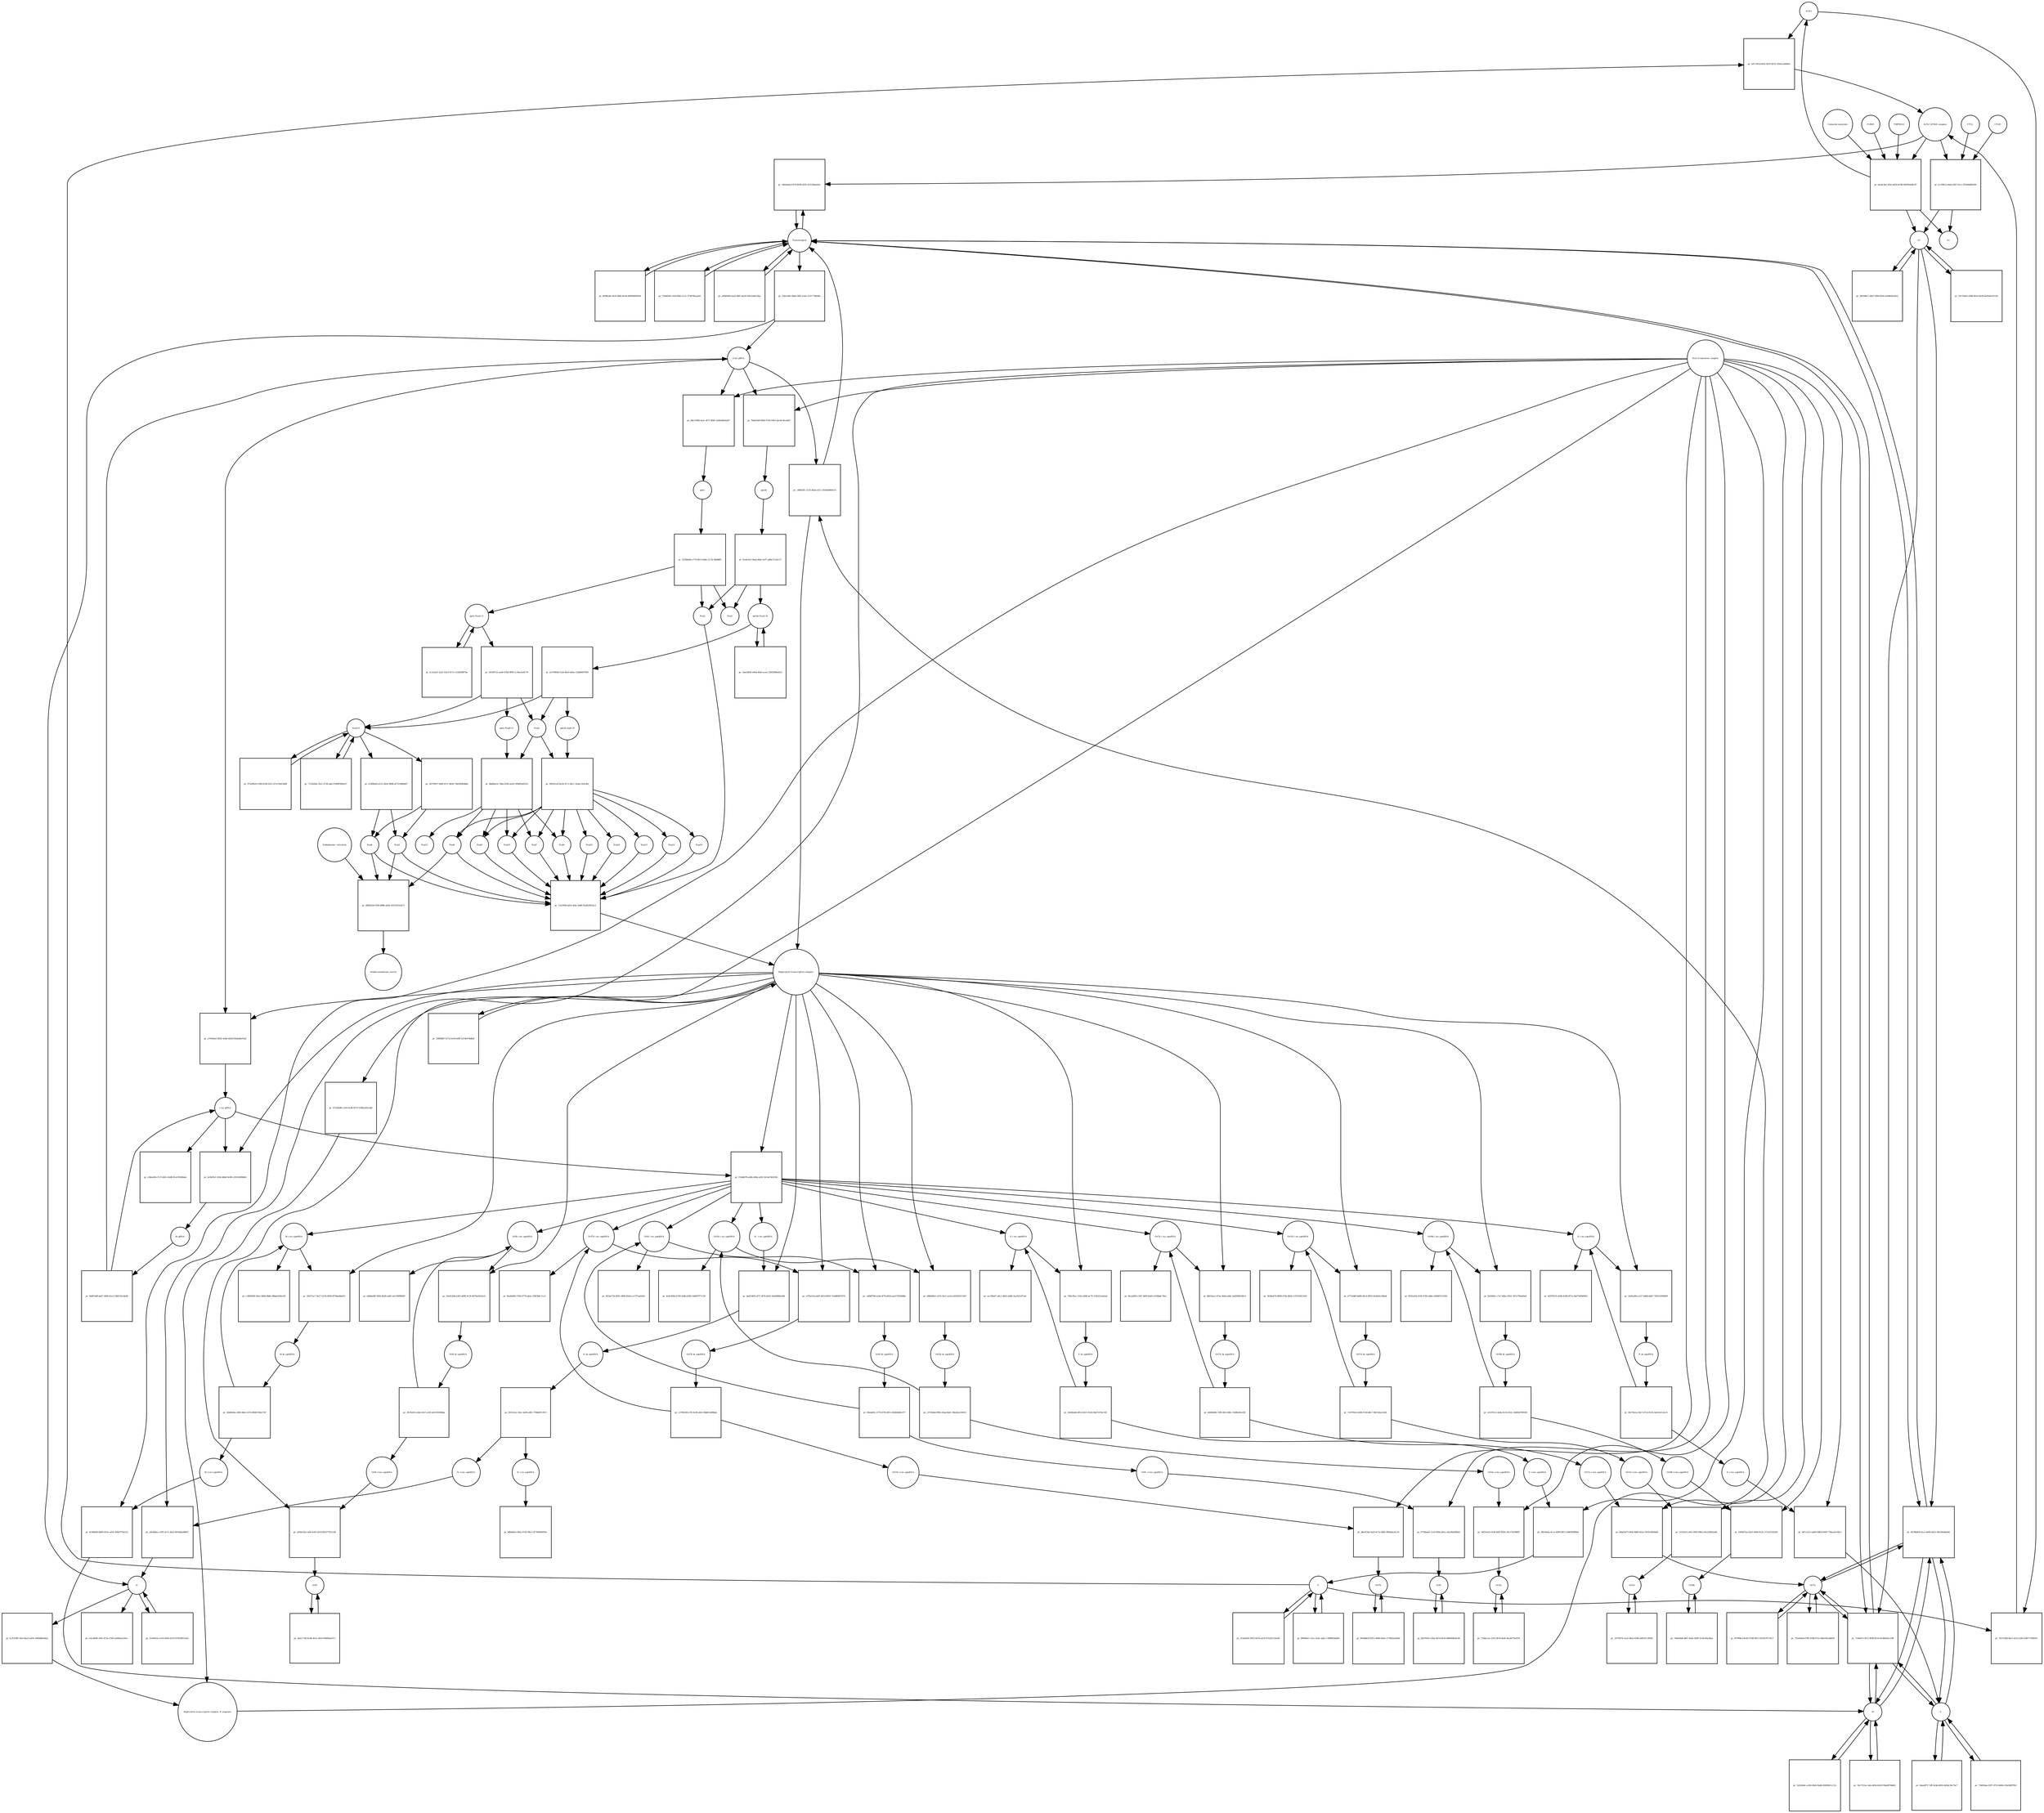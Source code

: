 strict digraph  {
ACE2 [annotation="", bipartite=0, cls=macromolecule, fontsize=4, label=ACE2, shape=circle];
"pr_3d7139cb-6d1f-4297-8253-35e6ccbfdb41" [annotation="", bipartite=1, cls=process, fontsize=4, label="pr_3d7139cb-6d1f-4297-8253-35e6ccbfdb41", shape=square];
"ACE2_SPIKE complex" [annotation="", bipartite=0, cls=complex, fontsize=4, label="ACE2_SPIKE complex", shape=circle];
S [annotation=urn_miriam_uniprot_P0DTC2, bipartite=0, cls=macromolecule, fontsize=4, label=S, shape=circle];
Nucleocapsid [annotation="urn_miriam_obo.go_GO%3A0019013", bipartite=0, cls=complex, fontsize=4, label=Nucleocapsid, shape=circle];
"pr_18e6a6ab-0374-4936-af59-1f21394aeb5c" [annotation="", bipartite=1, cls=process, fontsize=4, label="pr_18e6a6ab-0374-4936-af59-1f21394aeb5c", shape=square];
"pr_ec33ffe2-ebad-4367-9ccc-852b8d6fb580" [annotation="", bipartite=1, cls=process, fontsize=4, label="pr_ec33ffe2-ebad-4367-9ccc-852b8d6fb580", shape=square];
S2 [annotation=urn_miriam_interpro_IPR002552, bipartite=0, cls=macromolecule, fontsize=4, label=S2, shape=circle];
CTSB [annotation="", bipartite=0, cls=macromolecule, fontsize=4, label=CTSB, shape=circle];
CTSL [annotation="", bipartite=0, cls=macromolecule, fontsize=4, label=CTSL, shape=circle];
S1 [annotation=urn_miriam_interpro_IPR002551, bipartite=0, cls=macromolecule, fontsize=4, label=S1, shape=circle];
"pr_7d7cf3dd-9ae1-4212-a2b1-0d9771f9635c" [annotation="", bipartite=1, cls=process, fontsize=4, label="pr_7d7cf3dd-9ae1-4212-a2b1-0d9771f9635c", shape=square];
"pr_7c94ef11-ffc2-4938-8c54-9cd40e81ce99" [annotation="", bipartite=1, cls=process, fontsize=4, label="pr_7c94ef11-ffc2-4938-8c54-9cd40e81ce99", shape=square];
E [annotation=urn_miriam_uniprot_P0DTC4, bipartite=0, cls=macromolecule, fontsize=4, label=E, shape=circle];
M [annotation=urn_miriam_uniprot_P0DTC5, bipartite=0, cls=macromolecule, fontsize=4, label=M, shape=circle];
Orf7a [annotation=urn_miriam_uniprot_P0DTC7, bipartite=0, cls=macromolecule, fontsize=4, label=Orf7a, shape=circle];
"pr_25bca941-84be-49f1-a3ee-215c77bffd6e" [annotation="", bipartite=1, cls=process, fontsize=4, label="pr_25bca941-84be-49f1-a3ee-215c77bffd6e", shape=square];
"(+)ss gRNA" [annotation=urn_miriam_refseq_NC_045512, bipartite=0, cls="nucleic acid feature", fontsize=4, label="(+)ss gRNA", shape=circle];
N [annotation=urn_miriam_uniprot_P0DTC9, bipartite=0, cls="macromolecule multimer", fontsize=4, label=N, shape=circle];
"pr_8f586a9e-651f-4042-8c04-600f9d00059e" [annotation="", bipartite=1, cls=process, fontsize=4, label="pr_8f586a9e-651f-4042-8c04-600f9d00059e", shape=square];
"pr_743b824f-c95d-4fbe-a12c-373876faaa0d" [annotation="", bipartite=1, cls=process, fontsize=4, label="pr_743b824f-c95d-4fbe-a12c-373876faaa0d", shape=square];
"pr_c6cedfd9-10d1-472e-a7b9-2a064aa526cc" [annotation="", bipartite=1, cls=process, fontsize=4, label="pr_c6cedfd9-10d1-472e-a7b9-2a064aa526cc", shape=square];
"pr_3c44952a-e31b-4545-b219-476250f51e62" [annotation="", bipartite=1, cls=process, fontsize=4, label="pr_3c44952a-e31b-4545-b219-476250f51e62", shape=square];
"N (+)ss sgmRNA" [annotation=urn_miriam_ncbigene_43740575, bipartite=0, cls="nucleic acid feature", fontsize=4, label="N (+)ss sgmRNA", shape=circle];
"pr_a6e4dbac-e295-4c7c-8eaf-8014dda98b47" [annotation="", bipartite=1, cls=process, fontsize=4, label="pr_a6e4dbac-e295-4c7c-8eaf-8014dda98b47", shape=square];
"Host translation complex" [annotation="urn_miriam_obo.go_GO%3A0070992", bipartite=0, cls=complex, fontsize=4, label="Host translation complex", shape=circle];
"pr_af9d5490-eae0-4bf1-ba28-50622dd523ba" [annotation="", bipartite=1, cls=process, fontsize=4, label="pr_af9d5490-eae0-4bf1-ba28-50622dd523ba", shape=square];
"pr_4ea8c4ee-4f2e-4d2b-b198-94f95eb48cd7" [annotation="", bipartite=1, cls=process, fontsize=4, label="pr_4ea8c4ee-4f2e-4d2b-b198-94f95eb48cd7", shape=square];
FURIN [annotation="", bipartite=0, cls=macromolecule, fontsize=4, label=FURIN, shape=circle];
TMPRSS2 [annotation="", bipartite=0, cls=macromolecule, fontsize=4, label=TMPRSS2, shape=circle];
"Camostat mesylate" [annotation="urn_miriam_pubchem.compound_2536", bipartite=0, cls="simple chemical", fontsize=4, label="Camostat mesylate", shape=circle];
"pr_53175d42-e098-4b14-bb39-de95a8c81142" [annotation="", bipartite=1, cls=process, fontsize=4, label="pr_53175d42-e098-4b14-bb39-de95a8c81142", shape=square];
"Replication transcription complex_N oligomer" [annotation="", bipartite=0, cls=complex, fontsize=4, label="Replication transcription complex_N oligomer", shape=circle];
"pr_c46852fc-2125-4b3a-a511-501beb865e33" [annotation="", bipartite=1, cls=process, fontsize=4, label="pr_c46852fc-2125-4b3a-a511-501beb865e33", shape=square];
"Replication transcription complex" [annotation="", bipartite=0, cls=complex, fontsize=4, label="Replication transcription complex", shape=circle];
"pr_0678bb94-b1ce-4a89-ab53-56b10e4da96c" [annotation="", bipartite=1, cls=process, fontsize=4, label="pr_0678bb94-b1ce-4a89-ab53-56b10e4da96c", shape=square];
"pr_69339bc1-48a7-4f90-bf26-ae0dfd3a28c2" [annotation="", bipartite=1, cls=process, fontsize=4, label="pr_69339bc1-48a7-4f90-bf26-ae0dfd3a28c2", shape=square];
"pp1a Nsp3-11" [annotation=urn_miriam_uniprot_P0DTC1, bipartite=0, cls=macromolecule, fontsize=4, label="pp1a Nsp3-11", shape=circle];
"pr_30108722-ea49-47bd-9f09-1c39ea3e4179" [annotation="", bipartite=1, cls=process, fontsize=4, label="pr_30108722-ea49-47bd-9f09-1c39ea3e4179", shape=square];
"pp1a Nsp6-11" [annotation=urn_miriam_uniprot_P0DTC1, bipartite=0, cls=macromolecule, fontsize=4, label="pp1a Nsp6-11", shape=circle];
"Nsp3-4" [annotation="urn_miriam_ncbiprotein_YP_009725299|urn_miriam_ncbiprotein_YP_009725300", bipartite=0, cls=macromolecule, fontsize=4, label="Nsp3-4", shape=circle];
Nsp5 [annotation=urn_miriam_ncbiprotein_YP_009725301, bipartite=0, cls="macromolecule multimer", fontsize=4, label=Nsp5, shape=circle];
"Endoplasmic reticulum" [annotation="urn_miriam_obo.go_GO%3A0005783", bipartite=0, cls=complex, fontsize=4, label="Endoplasmic reticulum", shape=circle];
"pr_46fb5026-f299-488b-ab36-16512031eb73" [annotation="", bipartite=1, cls=process, fontsize=4, label="pr_46fb5026-f299-488b-ab36-16512031eb73", shape=square];
"Double-membrane vesicle" [annotation="urn_miriam_obo.go_GO%3A0039718", bipartite=0, cls=complex, fontsize=4, label="Double-membrane vesicle", shape=circle];
Nsp4 [annotation=urn_miriam_ncbiprotein_YP_009725300, bipartite=0, cls=macromolecule, fontsize=4, label=Nsp4, shape=circle];
Nsp3 [annotation=urn_miriam_ncbiprotein_YP_009725299, bipartite=0, cls=macromolecule, fontsize=4, label=Nsp3, shape=circle];
Nsp6 [annotation=urn_miriam_ncbiprotein_YP_009725302, bipartite=0, cls=macromolecule, fontsize=4, label=Nsp6, shape=circle];
"pr_fc3ceaf3-22a1-42e3-917e-c218204ff7be" [annotation="", bipartite=1, cls=process, fontsize=4, label="pr_fc3ceaf3-22a1-42e3-917e-c218204ff7be", shape=square];
"pr_975a9b20-c93b-4358-9221-47e159453d0b" [annotation="", bipartite=1, cls=process, fontsize=4, label="pr_975a9b20-c93b-4358-9221-47e159453d0b", shape=square];
"pp1ab Nsp3-16" [annotation=urn_miriam_uniprot_P0DTD1, bipartite=0, cls=macromolecule, fontsize=4, label="pp1ab Nsp3-16", shape=circle];
"pr_16ee9d58-e96d-4942-acee-25692966eb12" [annotation="", bipartite=1, cls=process, fontsize=4, label="pr_16ee9d58-e96d-4942-acee-25692966eb12", shape=square];
"pr_ec07684d-51a6-46e5-bb5a-11bb8487f9f4" [annotation="", bipartite=1, cls=process, fontsize=4, label="pr_ec07684d-51a6-46e5-bb5a-11bb8487f9f4", shape=square];
"pp1ab nsp6-16" [annotation=urn_miriam_uniprot_P0DTD1, bipartite=0, cls=macromolecule, fontsize=4, label="pp1ab nsp6-16", shape=circle];
"pr_5cb29e8c-e349-49a0-9adb-82609811c13c" [annotation="", bipartite=1, cls=process, fontsize=4, label="pr_5cb29e8c-e349-49a0-9adb-82609811c13c", shape=square];
"pr_64aa8f7f-72ff-4cbb-9d59-4d5dc28c7bc7" [annotation="", bipartite=1, cls=process, fontsize=4, label="pr_64aa8f7f-72ff-4cbb-9d59-4d5dc28c7bc7", shape=square];
"pr_6f9660c1-141c-4cbc-a8a1-13089f2debfb" [annotation="", bipartite=1, cls=process, fontsize=4, label="pr_6f9660c1-141c-4cbc-a8a1-13089f2debfb", shape=square];
"pr_50c7155a-1afe-4456-b020-f3be807bbfb1" [annotation="", bipartite=1, cls=process, fontsize=4, label="pr_50c7155a-1afe-4456-b020-f3be807bbfb1", shape=square];
"pr_734093ae-03f7-4753-8000-c5fe56f87fb5" [annotation="", bipartite=1, cls=process, fontsize=4, label="pr_734093ae-03f7-4753-8000-c5fe56f87fb5", shape=square];
"pr_f15ad326-39c9-4474-a2c8-07a201152ed6" [annotation="", bipartite=1, cls=process, fontsize=4, label="pr_f15ad326-39c9-4474-a2c8-07a201152ed6", shape=square];
"pr_2f7904e3-8c82-47d8-9b11-8216276714c7" [annotation="", bipartite=1, cls=process, fontsize=4, label="pr_2f7904e3-8c82-47d8-9b11-8216276714c7", shape=square];
Orf6 [annotation=urn_miriam_uniprot_P0DTC6, bipartite=0, cls=macromolecule, fontsize=4, label=Orf6, shape=circle];
"pr_b837f65e-226a-4b7d-8e1b-880849befa36" [annotation="", bipartite=1, cls=process, fontsize=4, label="pr_b837f65e-226a-4b7d-8e1b-880849befa36", shape=square];
Orf3a [annotation=urn_miriam_uniprot_P0DTC3, bipartite=0, cls=macromolecule, fontsize=4, label=Orf3a, shape=circle];
"pr_17bbccee-2255-4674-8a4f-4acb473e5f34" [annotation="", bipartite=1, cls=process, fontsize=4, label="pr_17bbccee-2255-4674-8a4f-4acb473e5f34", shape=square];
Orf8 [annotation=urn_miriam_uniprot_P0DTC8, bipartite=0, cls=macromolecule, fontsize=4, label=Orf8, shape=circle];
"pr_4eec174d-9cdb-451e-a81d-f94fbfa6cf11" [annotation="", bipartite=1, cls=process, fontsize=4, label="pr_4eec174d-9cdb-451e-a81d-f94fbfa6cf11", shape=square];
Orf9b [annotation=urn_miriam_uniprot_P0DTD2, bipartite=0, cls=macromolecule, fontsize=4, label=Orf9b, shape=circle];
"pr_76da58d4-ddf7-4e4e-9a9f-2134c40a2dea" [annotation="", bipartite=1, cls=process, fontsize=4, label="pr_76da58d4-ddf7-4e4e-9a9f-2134c40a2dea", shape=square];
Orf14 [annotation=urn_miriam_uniprot_P0DTD3, bipartite=0, cls=macromolecule, fontsize=4, label=Orf14, shape=circle];
"pr_1d73f07d-1a22-482a-830f-a89cd112fb92" [annotation="", bipartite=1, cls=process, fontsize=4, label="pr_1d73f07d-1a22-482a-830f-a89cd112fb92", shape=square];
Orf7b [annotation=urn_miriam_uniprot_P0DTD8, bipartite=0, cls=macromolecule, fontsize=4, label=Orf7b, shape=circle];
"pr_965bd6c8-0472-4680-b43e-277802aa5b44" [annotation="", bipartite=1, cls=process, fontsize=4, label="pr_965bd6c8-0472-4680-b43e-277802aa5b44", shape=square];
"pr_725e84ed-6790-418b-97ac-6b6195a3bb28" [annotation="", bipartite=1, cls=process, fontsize=4, label="pr_725e84ed-6790-418b-97ac-6b6195a3bb28", shape=square];
"M (+)ss sgmRNA" [annotation="", bipartite=0, cls="nucleic acid feature", fontsize=4, label="M (+)ss sgmRNA", shape=circle];
"pr_9c968a8f-bb40-455e-ad34-39467f70a122" [annotation="", bipartite=1, cls=process, fontsize=4, label="pr_9c968a8f-bb40-455e-ad34-39467f70a122", shape=square];
"E (+)ss sgmRNA" [annotation="", bipartite=0, cls="nucleic acid feature", fontsize=4, label="E (+)ss sgmRNA", shape=circle];
"pr_9d7ca513-ad04-446b-8300-778eaa5c68c3" [annotation="", bipartite=1, cls=process, fontsize=4, label="pr_9d7ca513-ad04-446b-8300-778eaa5c68c3", shape=square];
"S (+)ss sgmRNA" [annotation="", bipartite=0, cls="nucleic acid feature", fontsize=4, label="S (+)ss sgmRNA", shape=circle];
"pr_0fb54a8a-4cce-4989-bff3-c49d3f0f894d" [annotation="", bipartite=1, cls=process, fontsize=4, label="pr_0fb54a8a-4cce-4989-bff3-c49d3f0f894d", shape=square];
"Orf7a (+)ss sgmRNA" [annotation="", bipartite=0, cls="nucleic acid feature", fontsize=4, label="Orf7a (+)ss sgmRNA", shape=circle];
"pr_60ad3473-f60d-4bd0-b55a-50181df404d6" [annotation="", bipartite=1, cls=process, fontsize=4, label="pr_60ad3473-f60d-4bd0-b55a-50181df404d6", shape=square];
"Orf6  (+)ss sgmRNA" [annotation="", bipartite=0, cls="nucleic acid feature", fontsize=4, label="Orf6  (+)ss sgmRNA", shape=circle];
"pr_0734baa6-151d-409a-b0ce-a0e28af489e0" [annotation="", bipartite=1, cls=process, fontsize=4, label="pr_0734baa6-151d-409a-b0ce-a0e28af489e0", shape=square];
"Orf3a (+)ss sgmRNA" [annotation="", bipartite=0, cls="nucleic acid feature", fontsize=4, label="Orf3a (+)ss sgmRNA", shape=circle];
"pr_5625ee43-01df-4d5f-8950-39c170c9bf65" [annotation="", bipartite=1, cls=process, fontsize=4, label="pr_5625ee43-01df-4d5f-8950-39c170c9bf65", shape=square];
"Orf8 (+)ss sgmRNA" [annotation="", bipartite=0, cls="nucleic acid feature", fontsize=4, label="Orf8 (+)ss sgmRNA", shape=circle];
"pr_a5f6e52b-ca0b-4c85-af1d-092377915c0d" [annotation="", bipartite=1, cls=process, fontsize=4, label="pr_a5f6e52b-ca0b-4c85-af1d-092377915c0d", shape=square];
"Orf9b (+)ss sgmRNA" [annotation="", bipartite=0, cls="nucleic acid feature", fontsize=4, label="Orf9b (+)ss sgmRNA", shape=circle];
"pr_030847aa-43e5-444d-9c5e-371a3331b201" [annotation="", bipartite=1, cls=process, fontsize=4, label="pr_030847aa-43e5-444d-9c5e-371a3331b201", shape=square];
"Orf14 (+)ss sgmRNA" [annotation="", bipartite=0, cls="nucleic acid feature", fontsize=4, label="Orf14 (+)ss sgmRNA", shape=circle];
"pr_1f1f2fe3-e441-495f-99b5-e0e25481ba6b" [annotation="", bipartite=1, cls=process, fontsize=4, label="pr_1f1f2fe3-e441-495f-99b5-e0e25481ba6b", shape=square];
"Orf7b (+)ss sgmRNA" [annotation="", bipartite=0, cls="nucleic acid feature", fontsize=4, label="Orf7b (+)ss sgmRNA", shape=circle];
"pr_dbe5f3da-9a2f-4c7a-b9b5-9fbeb6cefc18" [annotation="", bipartite=1, cls=process, fontsize=4, label="pr_dbe5f3da-9a2f-4c7a-b9b5-9fbeb6cefc18", shape=square];
"(-)ss gRNA" [annotation=urn_miriam_refseq_NC_045512, bipartite=0, cls="nucleic acid feature", fontsize=4, label="(-)ss gRNA", shape=circle];
"pr_c46ea00e-f113-4d5c-b2d8-61ecf9306bab" [annotation="", bipartite=1, cls=process, fontsize=4, label="pr_c46ea00e-f113-4d5c-b2d8-61ecf9306bab", shape=square];
"pr_fc35339f-c4e5-4ae2-a454-1000dbfed42a" [annotation="", bipartite=1, cls=process, fontsize=4, label="pr_fc35339f-c4e5-4ae2-a454-1000dbfed42a", shape=square];
"pr_a7630da5-6582-42bd-b43d-f02dad6e92af" [annotation="", bipartite=1, cls=process, fontsize=4, label="pr_a7630da5-6582-42bd-b43d-f02dad6e92af", shape=square];
"M (-)ss sgmRNA" [annotation=urn_miriam_ncbigene_43740571, bipartite=0, cls="nucleic acid feature", fontsize=4, label="M (-)ss sgmRNA", shape=circle];
"pr_c3685068-59e3-48d4-9b8a-48bde429ec92" [annotation="", bipartite=1, cls=process, fontsize=4, label="pr_c3685068-59e3-48d4-9b8a-48bde429ec92", shape=square];
"E (-)ss sgmRNA" [annotation=urn_miriam_ncbigene_43740570, bipartite=0, cls="nucleic acid feature", fontsize=4, label="E (-)ss sgmRNA", shape=circle];
"pr_42979535-dc8b-430b-857a-5bd730949002" [annotation="", bipartite=1, cls=process, fontsize=4, label="pr_42979535-dc8b-430b-857a-5bd730949002", shape=square];
"S (-)ss sgmRNA" [annotation="", bipartite=0, cls="nucleic acid feature", fontsize=4, label="S (-)ss sgmRNA", shape=circle];
"pr_ecc99e67-a8c1-4643-a60b-2acf421d71dc" [annotation="", bipartite=1, cls=process, fontsize=4, label="pr_ecc99e67-a8c1-4643-a60b-2acf421d71dc", shape=square];
"Orf7a (-)ss sgmRNA" [annotation="", bipartite=0, cls="nucleic acid feature", fontsize=4, label="Orf7a (-)ss sgmRNA", shape=circle];
"pr_6fcad205-c5b7-44f9-8ab9-e53f4bdc78e1" [annotation="", bipartite=1, cls=process, fontsize=4, label="pr_6fcad205-c5b7-44f9-8ab9-e53f4bdc78e1", shape=square];
"Orf6 (-)ss sgmRNA" [annotation="", bipartite=0, cls="nucleic acid feature", fontsize=4, label="Orf6 (-)ss sgmRNA", shape=circle];
"pr_d51be724-d591-4996-85a0-ce17f7aa9242" [annotation="", bipartite=1, cls=process, fontsize=4, label="pr_d51be724-d591-4996-85a0-ce17f7aa9242", shape=square];
"Orf3a (-)ss sgmRNA" [annotation="", bipartite=0, cls="nucleic acid feature", fontsize=4, label="Orf3a (-)ss sgmRNA", shape=circle];
"pr_dc8c9364-b728-43db-b50b-54d907f71128" [annotation="", bipartite=1, cls=process, fontsize=4, label="pr_dc8c9364-b728-43db-b50b-54d907f71128", shape=square];
"Orf8 (-)ss sgmRNA" [annotation="", bipartite=0, cls="nucleic acid feature", fontsize=4, label="Orf8 (-)ss sgmRNA", shape=circle];
"pr_eb8de08f-5050-4b28-a445-a0c59f8960f1" [annotation="", bipartite=1, cls=process, fontsize=4, label="pr_eb8de08f-5050-4b28-a445-a0c59f8960f1", shape=square];
"Orf9b (-)ss sgmRNA" [annotation="", bipartite=0, cls="nucleic acid feature", fontsize=4, label="Orf9b (-)ss sgmRNA", shape=circle];
"pr_0932af24-416f-4749-ab8a-4384837a7d56" [annotation="", bipartite=1, cls=process, fontsize=4, label="pr_0932af24-416f-4749-ab8a-4384837a7d56", shape=square];
"Orf14 (-)ss sgmRNA" [annotation="", bipartite=0, cls="nucleic acid feature", fontsize=4, label="Orf14 (-)ss sgmRNA", shape=circle];
"pr_5b3beb70-8960-478a-8b50-125553812343" [annotation="", bipartite=1, cls=process, fontsize=4, label="pr_5b3beb70-8960-478a-8b50-125553812343", shape=square];
"Orf7b (-)ss sgmRNA" [annotation="", bipartite=0, cls="nucleic acid feature", fontsize=4, label="Orf7b (-)ss sgmRNA", shape=circle];
"pr_9ee8a9fd-5760-4778-ab2a-356f360c7cc5" [annotation="", bipartite=1, cls=process, fontsize=4, label="pr_9ee8a9fd-5760-4778-ab2a-356f360c7cc5", shape=square];
"pr_bc9effe2-520d-466d-9e98-c29314496b64" [annotation="", bipartite=1, cls=process, fontsize=4, label="pr_bc9effe2-520d-466d-9e98-c29314496b64", shape=square];
"ds gRNA" [annotation=urn_miriam_refseq_NC_045512, bipartite=0, cls="nucleic acid feature", fontsize=4, label="ds gRNA", shape=circle];
"pr_29227ec7-9e17-4150-bf96-0f70bad8a051" [annotation="", bipartite=1, cls=process, fontsize=4, label="pr_29227ec7-9e17-4150-bf96-0f70bad8a051", shape=square];
"M ds sgmRNA" [annotation="", bipartite=0, cls="nucleic acid feature", fontsize=4, label="M ds sgmRNA", shape=circle];
"pr_3a45a49a-a127-4d0d-bdb7-7d3514306b99" [annotation="", bipartite=1, cls=process, fontsize=4, label="pr_3a45a49a-a127-4d0d-bdb7-7d3514306b99", shape=square];
"E ds sgmRNA" [annotation="", bipartite=0, cls="nucleic acid feature", fontsize=4, label="E ds sgmRNA", shape=circle];
"pr_766a78ce-1242-4d96-ae79-1526221ab5ad" [annotation="", bipartite=1, cls=process, fontsize=4, label="pr_766a78ce-1242-4d96-ae79-1526221ab5ad", shape=square];
"S ds sgmRNA" [annotation="", bipartite=0, cls="nucleic acid feature", fontsize=4, label="S ds sgmRNA", shape=circle];
"pr_8bf14aa1-47ee-4b4a-a6fa-2a82066148c5" [annotation="", bipartite=1, cls=process, fontsize=4, label="pr_8bf14aa1-47ee-4b4a-a6fa-2a82066148c5", shape=square];
"Orf7a ds sgmRNA" [annotation="", bipartite=0, cls="nucleic acid feature", fontsize=4, label="Orf7a ds sgmRNA", shape=circle];
"pr_cd9487b9-a2ab-4f79-b02b-aae570038dbb" [annotation="", bipartite=1, cls=process, fontsize=4, label="pr_cd9487b9-a2ab-4f79-b02b-aae570038dbb", shape=square];
"Orf6 ds sgmRNA" [annotation="", bipartite=0, cls="nucleic acid feature", fontsize=4, label="Orf6 ds sgmRNA", shape=circle];
"pr_d9b608a5-cb74-43c1-acb2-a91063311047" [annotation="", bipartite=1, cls=process, fontsize=4, label="pr_d9b608a5-cb74-43c1-acb2-a91063311047", shape=square];
"Orf3a ds sgmRNA" [annotation="", bipartite=0, cls="nucleic acid feature", fontsize=4, label="Orf3a ds sgmRNA", shape=circle];
"pr_52ed12b8-a363-4d96-9c18-0676a59e5e21" [annotation="", bipartite=1, cls=process, fontsize=4, label="pr_52ed12b8-a363-4d96-9c18-0676a59e5e21", shape=square];
"Orf8 ds sgmRNA" [annotation="", bipartite=0, cls="nucleic acid feature", fontsize=4, label="Orf8 ds sgmRNA", shape=circle];
"pr_f245f64c-c7a7-46bc-8501-307a799a40e8" [annotation="", bipartite=1, cls=process, fontsize=4, label="pr_f245f64c-c7a7-46bc-8501-307a799a40e8", shape=square];
"Orf9b ds sgmRNA" [annotation="", bipartite=0, cls="nucleic acid feature", fontsize=4, label="Orf9b ds sgmRNA", shape=circle];
"pr_4773e86f-b668-44c4-9833-6e3b62c26bd4" [annotation="", bipartite=1, cls=process, fontsize=4, label="pr_4773e86f-b668-44c4-9833-6e3b62c26bd4", shape=square];
"Orf14 ds sgmRNA" [annotation="", bipartite=0, cls="nucleic acid feature", fontsize=4, label="Orf14 ds sgmRNA", shape=circle];
"pr_e7f5e53d-a4d5-401d-8810-7e4d80897d74" [annotation="", bipartite=1, cls=process, fontsize=4, label="pr_e7f5e53d-a4d5-401d-8810-7e4d80897d74", shape=square];
"Orf7b ds sgmRNA" [annotation="", bipartite=0, cls="nucleic acid feature", fontsize=4, label="Orf7b ds sgmRNA", shape=circle];
"pr_f4d819d8-da67-46f8-b1e3-2286745cbb38" [annotation="", bipartite=1, cls=process, fontsize=4, label="pr_f4d819d8-da67-46f8-b1e3-2286745cbb38", shape=square];
"pr_26d4426a-24f4-466c-b37d-96067382e729" [annotation="", bipartite=1, cls=process, fontsize=4, label="pr_26d4426a-24f4-466c-b37d-96067382e729", shape=square];
"pr_40179e1a-50e7-471d-921b-3a614211dc31" [annotation="", bipartite=1, cls=process, fontsize=4, label="pr_40179e1a-50e7-471d-921b-3a614211dc31", shape=square];
"pr_1b636a4b-df52-4321-91d3-04d7107dc7d2" [annotation="", bipartite=1, cls=process, fontsize=4, label="pr_1b636a4b-df52-4321-91d3-04d7107dc7d2", shape=square];
"pr_e669b40b-739f-4f23-84fc-3548faf4e19d" [annotation="", bipartite=1, cls=process, fontsize=4, label="pr_e669b40b-739f-4f23-84fc-3548faf4e19d", shape=square];
"pr_45edef0c-2779-4793-8f11-482b94dfe377" [annotation="", bipartite=1, cls=process, fontsize=4, label="pr_45edef0c-2779-4793-8f11-482b94dfe377", shape=square];
"pr_c072bfa8-9992-45ad-8afc-38ed2a216918" [annotation="", bipartite=1, cls=process, fontsize=4, label="pr_c072bfa8-9992-45ad-8afc-38ed2a216918", shape=square];
"pr_3fcf5d14-ceb6-41b7-a10f-ed133f200bda" [annotation="", bipartite=1, cls=process, fontsize=4, label="pr_3fcf5d14-ceb6-41b7-a10f-ed133f200bda", shape=square];
"pr_c41070c5-3eda-411b-932c-14d65b799168" [annotation="", bipartite=1, cls=process, fontsize=4, label="pr_c41070c5-3eda-411b-932c-14d65b799168", shape=square];
"pr_71879543-4288-47e8-b8c7-9657afa21d24" [annotation="", bipartite=1, cls=process, fontsize=4, label="pr_71879543-4288-47e8-b8c7-9657afa21d24", shape=square];
"pr_c2796558-e7f0-4c8f-afd3-56b851d08bda" [annotation="", bipartite=1, cls=process, fontsize=4, label="pr_c2796558-e7f0-4c8f-afd3-56b851d08bda", shape=square];
"N  (-)ss sgmRNA" [annotation=urn_miriam_ncbigene_43740575, bipartite=0, cls="nucleic acid feature", fontsize=4, label="N  (-)ss sgmRNA", shape=circle];
"pr_de453493-af71-4f76-b632-5da00f88a384" [annotation="", bipartite=1, cls=process, fontsize=4, label="pr_de453493-af71-4f76-b632-5da00f88a384", shape=square];
"N ds sgmRNA" [annotation="", bipartite=0, cls="nucleic acid feature", fontsize=4, label="N ds sgmRNA", shape=circle];
"pr_f415cfa2-19ec-4a96-a4f5-77fdb897c813" [annotation="", bipartite=1, cls=process, fontsize=4, label="pr_f415cfa2-19ec-4a96-a4f5-77fdb897c813", shape=square];
"N (-)ss sgmRNA" [annotation="", bipartite=0, cls="nucleic acid feature", fontsize=4, label="N (-)ss sgmRNA", shape=circle];
pp1ab [annotation=urn_miriam_uniprot_P0DTD1, bipartite=0, cls=macromolecule, fontsize=4, label=pp1ab, shape=circle];
"pr_9ce6c0cf-5bad-46dc-9cf7-a80e17cd1c57" [annotation="", bipartite=1, cls=process, fontsize=4, label="pr_9ce6c0cf-5bad-46dc-9cf7-a80e17cd1c57", shape=square];
Nsp2 [annotation=urn_miriam_ncbiprotein_YP_009725298, bipartite=0, cls=macromolecule, fontsize=4, label=Nsp2, shape=circle];
Nsp1 [annotation=urn_miriam_ncbiprotein_YP_009725297, bipartite=0, cls=macromolecule, fontsize=4, label=Nsp1, shape=circle];
pp1a [annotation=urn_miriam_uniprot_P0DTC1, bipartite=0, cls=macromolecule, fontsize=4, label=pp1a, shape=circle];
"pr_1d766b48-e779-4813-9a8e-3173c36b98f9" [annotation="", bipartite=1, cls=process, fontsize=4, label="pr_1d766b48-e779-4813-9a8e-3173c36b98f9", shape=square];
"pr_7153e04a-32a1-4728-ada3-9289f5f84c67" [annotation="", bipartite=1, cls=process, fontsize=4, label="pr_7153e04a-32a1-4728-ada3-9289f5f84c67", shape=square];
"pr_e1d0b0a9-a512-442e-9868-af7219d6bd67" [annotation="", bipartite=1, cls=process, fontsize=4, label="pr_e1d0b0a9-a512-442e-9868-af7219d6bd67", shape=square];
"pr_24379057-9e6f-457c-8b26-74b5494fdbbd" [annotation="", bipartite=1, cls=process, fontsize=4, label="pr_24379057-9e6f-457c-8b26-74b5494fdbbd", shape=square];
"pr_4b6dba14-7d8a-4290-ad20-3f9d83a851ef" [annotation="", bipartite=1, cls=process, fontsize=4, label="pr_4b6dba14-7d8a-4290-ad20-3f9d83a851ef", shape=square];
Nsp7 [annotation=urn_miriam_ncbiprotein_YP_009725303, bipartite=0, cls=macromolecule, fontsize=4, label=Nsp7, shape=circle];
Nsp8 [annotation=urn_miriam_ncbiprotein_YP_009725304, bipartite=0, cls=macromolecule, fontsize=4, label=Nsp8, shape=circle];
Nsp9 [annotation=urn_miriam_ncbiprotein_YP_009725305, bipartite=0, cls=macromolecule, fontsize=4, label=Nsp9, shape=circle];
Nsp10 [annotation=urn_miriam_ncbiprotein_YP_009725306, bipartite=0, cls=macromolecule, fontsize=4, label=Nsp10, shape=circle];
Nsp11 [annotation=urn_miriam_ncbiprotein_YP_009725312, bipartite=0, cls=macromolecule, fontsize=4, label=Nsp11, shape=circle];
"pr_09635ce4-8a34-47c1-b6c1-3e4ec1b3cd0e" [annotation="", bipartite=1, cls=process, fontsize=4, label="pr_09635ce4-8a34-47c1-b6c1-3e4ec1b3cd0e", shape=square];
Nsp13 [annotation=urn_miriam_ncbiprotein_YP_009725308, bipartite=0, cls=macromolecule, fontsize=4, label=Nsp13, shape=circle];
Nsp12 [annotation=urn_miriam_ncbiprotein_YP_009725307, bipartite=0, cls=macromolecule, fontsize=4, label=Nsp12, shape=circle];
Nsp16 [annotation=urn_miriam_ncbiprotein_YP_009725311, bipartite=0, cls=macromolecule, fontsize=4, label=Nsp16, shape=circle];
Nsp15 [annotation=urn_miriam_ncbiprotein_YP_009725310, bipartite=0, cls=macromolecule, fontsize=4, label=Nsp15, shape=circle];
Nsp14 [annotation=urn_miriam_ncbiprotein_YP_009725309, bipartite=0, cls=macromolecule, fontsize=4, label=Nsp14, shape=circle];
"pr_7cfcf00b-bd15-4ebc-bd4f-f3a402f41bc3" [annotation="", bipartite=1, cls=process, fontsize=4, label="pr_7cfcf00b-bd15-4ebc-bd4f-f3a402f41bc3", shape=square];
"pr_b8e1594b-4a5c-4f71-8065-2e40e86d1d47" [annotation="", bipartite=1, cls=process, fontsize=4, label="pr_b8e1594b-4a5c-4f71-8065-2e40e86d1d47", shape=square];
"pr_7bdef3d9-984d-4704-93b1-4ac8c56cab03" [annotation="", bipartite=1, cls=process, fontsize=4, label="pr_7bdef3d9-984d-4704-93b1-4ac8c56cab03", shape=square];
"pr_8db4fde5-08a5-47d5-88c1-d17669b6059e" [annotation="", bipartite=1, cls=process, fontsize=4, label="pr_8db4fde5-08a5-47d5-88c1-d17669b6059e", shape=square];
"pr_35808d67-b71d-4cf6-b40f-1b7de97bdbaf" [annotation="", bipartite=1, cls=process, fontsize=4, label="pr_35808d67-b71d-4cf6-b40f-1b7de97bdbaf", shape=square];
"pr_0723d5d8-c5e9-41d8-9573-5399a282cab6" [annotation="", bipartite=1, cls=process, fontsize=4, label="pr_0723d5d8-c5e9-41d8-9573-5399a282cab6", shape=square];
"pr_f52bdb78-a46b-449e-a45f-1b14a74d103b" [annotation="", bipartite=1, cls=process, fontsize=4, label="pr_f52bdb78-a46b-449e-a45f-1b14a74d103b", shape=square];
ACE2 -> "pr_3d7139cb-6d1f-4297-8253-35e6ccbfdb41"  [annotation="", interaction_type=consumption];
ACE2 -> "pr_7d7cf3dd-9ae1-4212-a2b1-0d9771f9635c"  [annotation="", interaction_type=consumption];
"pr_3d7139cb-6d1f-4297-8253-35e6ccbfdb41" -> "ACE2_SPIKE complex"  [annotation="", interaction_type=production];
"ACE2_SPIKE complex" -> "pr_18e6a6ab-0374-4936-af59-1f21394aeb5c"  [annotation="urn_miriam_pubmed_32142651|urn_miriam_pubmed_32094589|urn_miriam_taxonomy_2697049", interaction_type=stimulation];
"ACE2_SPIKE complex" -> "pr_ec33ffe2-ebad-4367-9ccc-852b8d6fb580"  [annotation="", interaction_type=consumption];
"ACE2_SPIKE complex" -> "pr_4ea8c4ee-4f2e-4d2b-b198-94f95eb48cd7"  [annotation="", interaction_type=consumption];
S -> "pr_3d7139cb-6d1f-4297-8253-35e6ccbfdb41"  [annotation="", interaction_type=consumption];
S -> "pr_7d7cf3dd-9ae1-4212-a2b1-0d9771f9635c"  [annotation="", interaction_type=consumption];
S -> "pr_6f9660c1-141c-4cbc-a8a1-13089f2debfb"  [annotation="", interaction_type=consumption];
S -> "pr_f15ad326-39c9-4474-a2c8-07a201152ed6"  [annotation="", interaction_type=consumption];
Nucleocapsid -> "pr_18e6a6ab-0374-4936-af59-1f21394aeb5c"  [annotation="", interaction_type=consumption];
Nucleocapsid -> "pr_7c94ef11-ffc2-4938-8c54-9cd40e81ce99"  [annotation="", interaction_type=consumption];
Nucleocapsid -> "pr_25bca941-84be-49f1-a3ee-215c77bffd6e"  [annotation="", interaction_type=consumption];
Nucleocapsid -> "pr_8f586a9e-651f-4042-8c04-600f9d00059e"  [annotation="", interaction_type=consumption];
Nucleocapsid -> "pr_743b824f-c95d-4fbe-a12c-373876faaa0d"  [annotation="", interaction_type=consumption];
Nucleocapsid -> "pr_af9d5490-eae0-4bf1-ba28-50622dd523ba"  [annotation="", interaction_type=consumption];
Nucleocapsid -> "pr_0678bb94-b1ce-4a89-ab53-56b10e4da96c"  [annotation="", interaction_type=consumption];
"pr_18e6a6ab-0374-4936-af59-1f21394aeb5c" -> Nucleocapsid  [annotation="", interaction_type=production];
"pr_ec33ffe2-ebad-4367-9ccc-852b8d6fb580" -> S2  [annotation="", interaction_type=production];
"pr_ec33ffe2-ebad-4367-9ccc-852b8d6fb580" -> S1  [annotation="", interaction_type=production];
S2 -> "pr_7c94ef11-ffc2-4938-8c54-9cd40e81ce99"  [annotation="urn_miriam_pubmed_32142651|urn_miriam_pubmed_32094589|urn_miriam_pubmed_32047258|urn_miriam_taxonomy_2697049", interaction_type=stimulation];
S2 -> "pr_53175d42-e098-4b14-bb39-de95a8c81142"  [annotation="", interaction_type=consumption];
S2 -> "pr_0678bb94-b1ce-4a89-ab53-56b10e4da96c"  [annotation="urn_miriam_pubmed_32142651|urn_miriam_pubmed_32047258|urn_miriam_taxonomy_2697049", interaction_type=stimulation];
S2 -> "pr_69339bc1-48a7-4f90-bf26-ae0dfd3a28c2"  [annotation="", interaction_type=consumption];
CTSB -> "pr_ec33ffe2-ebad-4367-9ccc-852b8d6fb580"  [annotation="urn_miriam_pubmed_32142651|urn_miriam_taxonomy_2697049", interaction_type=catalysis];
CTSL -> "pr_ec33ffe2-ebad-4367-9ccc-852b8d6fb580"  [annotation="urn_miriam_pubmed_32142651|urn_miriam_taxonomy_2697049", interaction_type=catalysis];
"pr_7d7cf3dd-9ae1-4212-a2b1-0d9771f9635c" -> "ACE2_SPIKE complex"  [annotation="", interaction_type=production];
"pr_7c94ef11-ffc2-4938-8c54-9cd40e81ce99" -> Nucleocapsid  [annotation="", interaction_type=production];
"pr_7c94ef11-ffc2-4938-8c54-9cd40e81ce99" -> E  [annotation="", interaction_type=production];
"pr_7c94ef11-ffc2-4938-8c54-9cd40e81ce99" -> M  [annotation="", interaction_type=production];
"pr_7c94ef11-ffc2-4938-8c54-9cd40e81ce99" -> Orf7a  [annotation="", interaction_type=production];
E -> "pr_7c94ef11-ffc2-4938-8c54-9cd40e81ce99"  [annotation="", interaction_type=consumption];
E -> "pr_0678bb94-b1ce-4a89-ab53-56b10e4da96c"  [annotation="", interaction_type=consumption];
E -> "pr_64aa8f7f-72ff-4cbb-9d59-4d5dc28c7bc7"  [annotation="", interaction_type=consumption];
E -> "pr_734093ae-03f7-4753-8000-c5fe56f87fb5"  [annotation="", interaction_type=consumption];
M -> "pr_7c94ef11-ffc2-4938-8c54-9cd40e81ce99"  [annotation="", interaction_type=consumption];
M -> "pr_0678bb94-b1ce-4a89-ab53-56b10e4da96c"  [annotation="", interaction_type=consumption];
M -> "pr_5cb29e8c-e349-49a0-9adb-82609811c13c"  [annotation="", interaction_type=consumption];
M -> "pr_50c7155a-1afe-4456-b020-f3be807bbfb1"  [annotation="", interaction_type=consumption];
Orf7a -> "pr_7c94ef11-ffc2-4938-8c54-9cd40e81ce99"  [annotation="", interaction_type=consumption];
Orf7a -> "pr_0678bb94-b1ce-4a89-ab53-56b10e4da96c"  [annotation="", interaction_type=consumption];
Orf7a -> "pr_2f7904e3-8c82-47d8-9b11-8216276714c7"  [annotation="", interaction_type=consumption];
Orf7a -> "pr_725e84ed-6790-418b-97ac-6b6195a3bb28"  [annotation="", interaction_type=consumption];
"pr_25bca941-84be-49f1-a3ee-215c77bffd6e" -> "(+)ss gRNA"  [annotation="", interaction_type=production];
"pr_25bca941-84be-49f1-a3ee-215c77bffd6e" -> N  [annotation="", interaction_type=production];
"(+)ss gRNA" -> "pr_c46852fc-2125-4b3a-a511-501beb865e33"  [annotation="", interaction_type=consumption];
"(+)ss gRNA" -> "pr_a7630da5-6582-42bd-b43d-f02dad6e92af"  [annotation="", interaction_type=consumption];
"(+)ss gRNA" -> "pr_b8e1594b-4a5c-4f71-8065-2e40e86d1d47"  [annotation="", interaction_type=consumption];
"(+)ss gRNA" -> "pr_7bdef3d9-984d-4704-93b1-4ac8c56cab03"  [annotation="", interaction_type=consumption];
N -> "pr_c6cedfd9-10d1-472e-a7b9-2a064aa526cc"  [annotation="", interaction_type=consumption];
N -> "pr_3c44952a-e31b-4545-b219-476250f51e62"  [annotation="", interaction_type=consumption];
N -> "pr_fc35339f-c4e5-4ae2-a454-1000dbfed42a"  [annotation="", interaction_type=consumption];
"pr_8f586a9e-651f-4042-8c04-600f9d00059e" -> Nucleocapsid  [annotation="", interaction_type=production];
"pr_743b824f-c95d-4fbe-a12c-373876faaa0d" -> Nucleocapsid  [annotation="", interaction_type=production];
"pr_3c44952a-e31b-4545-b219-476250f51e62" -> N  [annotation="", interaction_type=production];
"N (+)ss sgmRNA" -> "pr_a6e4dbac-e295-4c7c-8eaf-8014dda98b47"  [annotation="", interaction_type=consumption];
"pr_a6e4dbac-e295-4c7c-8eaf-8014dda98b47" -> N  [annotation="", interaction_type=production];
"Host translation complex" -> "pr_a6e4dbac-e295-4c7c-8eaf-8014dda98b47"  [annotation="", interaction_type="necessary stimulation"];
"Host translation complex" -> "pr_9c968a8f-bb40-455e-ad34-39467f70a122"  [annotation="urn_miriam_pubmed_31226023|urn_miriam_pubmed_27712623", interaction_type="necessary stimulation"];
"Host translation complex" -> "pr_9d7ca513-ad04-446b-8300-778eaa5c68c3"  [annotation="urn_miriam_pubmed_31226023|urn_miriam_pubmed_27712623", interaction_type="necessary stimulation"];
"Host translation complex" -> "pr_0fb54a8a-4cce-4989-bff3-c49d3f0f894d"  [annotation="urn_miriam_pubmed_31226023|urn_miriam_pubmed_27712623", interaction_type="necessary stimulation"];
"Host translation complex" -> "pr_60ad3473-f60d-4bd0-b55a-50181df404d6"  [annotation="urn_miriam_pubmed_31226023|urn_miriam_pubmed_27712623", interaction_type="necessary stimulation"];
"Host translation complex" -> "pr_0734baa6-151d-409a-b0ce-a0e28af489e0"  [annotation="urn_miriam_pubmed_31226023|urn_miriam_pubmed_27712623", interaction_type="necessary stimulation"];
"Host translation complex" -> "pr_5625ee43-01df-4d5f-8950-39c170c9bf65"  [annotation="urn_miriam_pubmed_31226023|urn_miriam_pubmed_27712623", interaction_type="necessary stimulation"];
"Host translation complex" -> "pr_a5f6e52b-ca0b-4c85-af1d-092377915c0d"  [annotation="urn_miriam_pubmed_31226023|urn_miriam_pubmed_27712623", interaction_type="necessary stimulation"];
"Host translation complex" -> "pr_030847aa-43e5-444d-9c5e-371a3331b201"  [annotation="urn_miriam_pubmed_31226023|urn_miriam_pubmed_27712623", interaction_type="necessary stimulation"];
"Host translation complex" -> "pr_1f1f2fe3-e441-495f-99b5-e0e25481ba6b"  [annotation="urn_miriam_pubmed_31226023|urn_miriam_pubmed_27712623", interaction_type="necessary stimulation"];
"Host translation complex" -> "pr_dbe5f3da-9a2f-4c7a-b9b5-9fbeb6cefc18"  [annotation="urn_miriam_pubmed_31226023|urn_miriam_pubmed_27712623", interaction_type="necessary stimulation"];
"Host translation complex" -> "pr_b8e1594b-4a5c-4f71-8065-2e40e86d1d47"  [annotation="urn_miriam_pubmed_31226023|urn_miriam_pubmed_27712623", interaction_type="necessary stimulation"];
"Host translation complex" -> "pr_7bdef3d9-984d-4704-93b1-4ac8c56cab03"  [annotation="urn_miriam_pubmed_31226023|urn_miriam_pubmed_27712623", interaction_type="necessary stimulation"];
"pr_af9d5490-eae0-4bf1-ba28-50622dd523ba" -> Nucleocapsid  [annotation="", interaction_type=production];
"pr_4ea8c4ee-4f2e-4d2b-b198-94f95eb48cd7" -> S2  [annotation="", interaction_type=production];
"pr_4ea8c4ee-4f2e-4d2b-b198-94f95eb48cd7" -> ACE2  [annotation="", interaction_type=production];
"pr_4ea8c4ee-4f2e-4d2b-b198-94f95eb48cd7" -> S1  [annotation="", interaction_type=production];
FURIN -> "pr_4ea8c4ee-4f2e-4d2b-b198-94f95eb48cd7"  [annotation="urn_miriam_pubmed_32142651|urn_miriam_pubmed_32362314|urn_miriam_taxonomy_2697049", interaction_type=catalysis];
TMPRSS2 -> "pr_4ea8c4ee-4f2e-4d2b-b198-94f95eb48cd7"  [annotation="urn_miriam_pubmed_32142651|urn_miriam_pubmed_32362314|urn_miriam_taxonomy_2697049", interaction_type=catalysis];
"Camostat mesylate" -> "pr_4ea8c4ee-4f2e-4d2b-b198-94f95eb48cd7"  [annotation="urn_miriam_pubmed_32142651|urn_miriam_pubmed_32362314|urn_miriam_taxonomy_2697049", interaction_type=inhibition];
"pr_53175d42-e098-4b14-bb39-de95a8c81142" -> S2  [annotation="", interaction_type=production];
"Replication transcription complex_N oligomer" -> "pr_c46852fc-2125-4b3a-a511-501beb865e33"  [annotation="", interaction_type=consumption];
"pr_c46852fc-2125-4b3a-a511-501beb865e33" -> Nucleocapsid  [annotation="", interaction_type=production];
"pr_c46852fc-2125-4b3a-a511-501beb865e33" -> "Replication transcription complex"  [annotation="", interaction_type=production];
"Replication transcription complex" -> "pr_a7630da5-6582-42bd-b43d-f02dad6e92af"  [annotation="urn_miriam_pubmed_22438542|urn_miriam_taxonomy_11142", interaction_type="necessary stimulation"];
"Replication transcription complex" -> "pr_bc9effe2-520d-466d-9e98-c29314496b64"  [annotation="urn_miriam_pubmed_22438542|urn_miriam_taxonomy_11142", interaction_type="necessary stimulation"];
"Replication transcription complex" -> "pr_29227ec7-9e17-4150-bf96-0f70bad8a051"  [annotation="urn_miriam_pubmed_22438542|urn_miriam_taxonomy_11142", interaction_type="necessary stimulation"];
"Replication transcription complex" -> "pr_3a45a49a-a127-4d0d-bdb7-7d3514306b99"  [annotation="urn_miriam_pubmed_22438542|urn_miriam_pubmed_11142", interaction_type="necessary stimulation"];
"Replication transcription complex" -> "pr_766a78ce-1242-4d96-ae79-1526221ab5ad"  [annotation="urn_miriam_pubmed_22438542|urn_miriam_pubmed_11142", interaction_type="necessary stimulation"];
"Replication transcription complex" -> "pr_8bf14aa1-47ee-4b4a-a6fa-2a82066148c5"  [annotation="urn_miriam_pubmed_22438542|urn_miriam_taxonomy_11142", interaction_type="necessary stimulation"];
"Replication transcription complex" -> "pr_cd9487b9-a2ab-4f79-b02b-aae570038dbb"  [annotation="urn_miriam_pubmed_22438542|urn_miriam_taxonomy_11142", interaction_type="necessary stimulation"];
"Replication transcription complex" -> "pr_d9b608a5-cb74-43c1-acb2-a91063311047"  [annotation="urn_miriam_pubmed_22438542|urn_miriam_taxonomy_11142", interaction_type="necessary stimulation"];
"Replication transcription complex" -> "pr_52ed12b8-a363-4d96-9c18-0676a59e5e21"  [annotation="urn_miriam_pubmed_22438542|urn_miriam_taxonomy_11142", interaction_type="necessary stimulation"];
"Replication transcription complex" -> "pr_f245f64c-c7a7-46bc-8501-307a799a40e8"  [annotation="urn_miriam_pubmed_22438542|urn_miriam_taxonomy_11142", interaction_type="necessary stimulation"];
"Replication transcription complex" -> "pr_4773e86f-b668-44c4-9833-6e3b62c26bd4"  [annotation="urn_miriam_pubmed_22438542|urn_miriam_taxonomy_11142", interaction_type="necessary stimulation"];
"Replication transcription complex" -> "pr_e7f5e53d-a4d5-401d-8810-7e4d80897d74"  [annotation="urn_miriam_pubmed_22438542|urn_miriam_taxonomy_11142", interaction_type="necessary stimulation"];
"Replication transcription complex" -> "pr_de453493-af71-4f76-b632-5da00f88a384"  [annotation="urn_miriam_pubmed_22438542|urn_miriam_taxonomy_11142", interaction_type="necessary stimulation"];
"Replication transcription complex" -> "pr_35808d67-b71d-4cf6-b40f-1b7de97bdbaf"  [annotation="", interaction_type=consumption];
"Replication transcription complex" -> "pr_0723d5d8-c5e9-41d8-9573-5399a282cab6"  [annotation="", interaction_type=consumption];
"Replication transcription complex" -> "pr_f52bdb78-a46b-449e-a45f-1b14a74d103b"  [annotation="urn_miriam_pubmed_8830530|urn_miriam_taxonomy_1138", interaction_type="necessary stimulation"];
"pr_0678bb94-b1ce-4a89-ab53-56b10e4da96c" -> Nucleocapsid  [annotation="", interaction_type=production];
"pr_0678bb94-b1ce-4a89-ab53-56b10e4da96c" -> Orf7a  [annotation="", interaction_type=production];
"pr_0678bb94-b1ce-4a89-ab53-56b10e4da96c" -> E  [annotation="", interaction_type=production];
"pr_0678bb94-b1ce-4a89-ab53-56b10e4da96c" -> M  [annotation="", interaction_type=production];
"pr_69339bc1-48a7-4f90-bf26-ae0dfd3a28c2" -> S2  [annotation="", interaction_type=production];
"pp1a Nsp3-11" -> "pr_30108722-ea49-47bd-9f09-1c39ea3e4179"  [annotation="urn_miriam_pubmed_21203998|urn_miriam_taxonomy_228407|urn_miriam_pubmed_15564471|urn_miriam_taxonomy_228330", interaction_type=catalysis];
"pp1a Nsp3-11" -> "pr_fc3ceaf3-22a1-42e3-917e-c218204ff7be"  [annotation="", interaction_type=consumption];
"pr_30108722-ea49-47bd-9f09-1c39ea3e4179" -> "pp1a Nsp6-11"  [annotation="", interaction_type=production];
"pr_30108722-ea49-47bd-9f09-1c39ea3e4179" -> "Nsp3-4"  [annotation="", interaction_type=production];
"pr_30108722-ea49-47bd-9f09-1c39ea3e4179" -> Nsp5  [annotation="", interaction_type=production];
"pp1a Nsp6-11" -> "pr_4b6dba14-7d8a-4290-ad20-3f9d83a851ef"  [annotation="", interaction_type=consumption];
"Nsp3-4" -> "pr_975a9b20-c93b-4358-9221-47e159453d0b"  [annotation="", interaction_type=consumption];
"Nsp3-4" -> "pr_7153e04a-32a1-4728-ada3-9289f5f84c67"  [annotation="", interaction_type=consumption];
"Nsp3-4" -> "pr_e1d0b0a9-a512-442e-9868-af7219d6bd67"  [annotation="urn_miriam_pubmed_15564471|urn_miriam_taxonomy_228330", interaction_type=catalysis];
"Nsp3-4" -> "pr_24379057-9e6f-457c-8b26-74b5494fdbbd"  [annotation="urn_miriam_pubmed_15564471|urn_miriam_taxonomy_228330", interaction_type=catalysis];
Nsp5 -> "pr_4b6dba14-7d8a-4290-ad20-3f9d83a851ef"  [annotation="urn_miriam_pubmed_11907209|urn_miriam_taxonomy_11142", interaction_type=catalysis];
Nsp5 -> "pr_09635ce4-8a34-47c1-b6c1-3e4ec1b3cd0e"  [annotation="urn_miriam_pubmed_11907209|urn_miriam_taxonomy_11142", interaction_type=catalysis];
"Endoplasmic reticulum" -> "pr_46fb5026-f299-488b-ab36-16512031eb73"  [annotation="", interaction_type=consumption];
"pr_46fb5026-f299-488b-ab36-16512031eb73" -> "Double-membrane vesicle"  [annotation="", interaction_type=production];
Nsp4 -> "pr_46fb5026-f299-488b-ab36-16512031eb73"  [annotation="urn_miriam_pubmed_23943763|urn_miriam_taxonomy_227984", interaction_type=modulation];
Nsp4 -> "pr_7cfcf00b-bd15-4ebc-bd4f-f3a402f41bc3"  [annotation="", interaction_type=consumption];
Nsp3 -> "pr_46fb5026-f299-488b-ab36-16512031eb73"  [annotation="urn_miriam_pubmed_23943763|urn_miriam_taxonomy_227984", interaction_type=modulation];
Nsp3 -> "pr_7cfcf00b-bd15-4ebc-bd4f-f3a402f41bc3"  [annotation="", interaction_type=consumption];
Nsp6 -> "pr_46fb5026-f299-488b-ab36-16512031eb73"  [annotation="urn_miriam_pubmed_23943763|urn_miriam_taxonomy_227984", interaction_type=modulation];
Nsp6 -> "pr_7cfcf00b-bd15-4ebc-bd4f-f3a402f41bc3"  [annotation="", interaction_type=consumption];
"pr_fc3ceaf3-22a1-42e3-917e-c218204ff7be" -> "pp1a Nsp3-11"  [annotation="", interaction_type=production];
"pr_975a9b20-c93b-4358-9221-47e159453d0b" -> "Nsp3-4"  [annotation="", interaction_type=production];
"pp1ab Nsp3-16" -> "pr_16ee9d58-e96d-4942-acee-25692966eb12"  [annotation="", interaction_type=consumption];
"pp1ab Nsp3-16" -> "pr_ec07684d-51a6-46e5-bb5a-11bb8487f9f4"  [annotation="urn_miriam_pubmed_21203998|urn_miriam_taxonomy_228407|urn_miriam_pubmed_15564471|urn_miriam_taxonomy_228330", interaction_type=catalysis];
"pr_16ee9d58-e96d-4942-acee-25692966eb12" -> "pp1ab Nsp3-16"  [annotation="", interaction_type=production];
"pr_ec07684d-51a6-46e5-bb5a-11bb8487f9f4" -> "pp1ab nsp6-16"  [annotation="", interaction_type=production];
"pr_ec07684d-51a6-46e5-bb5a-11bb8487f9f4" -> Nsp5  [annotation="", interaction_type=production];
"pr_ec07684d-51a6-46e5-bb5a-11bb8487f9f4" -> "Nsp3-4"  [annotation="", interaction_type=production];
"pp1ab nsp6-16" -> "pr_09635ce4-8a34-47c1-b6c1-3e4ec1b3cd0e"  [annotation="", interaction_type=consumption];
"pr_5cb29e8c-e349-49a0-9adb-82609811c13c" -> M  [annotation="", interaction_type=production];
"pr_64aa8f7f-72ff-4cbb-9d59-4d5dc28c7bc7" -> E  [annotation="", interaction_type=production];
"pr_6f9660c1-141c-4cbc-a8a1-13089f2debfb" -> S  [annotation="", interaction_type=production];
"pr_50c7155a-1afe-4456-b020-f3be807bbfb1" -> M  [annotation="", interaction_type=production];
"pr_734093ae-03f7-4753-8000-c5fe56f87fb5" -> E  [annotation="", interaction_type=production];
"pr_f15ad326-39c9-4474-a2c8-07a201152ed6" -> S  [annotation="", interaction_type=production];
"pr_2f7904e3-8c82-47d8-9b11-8216276714c7" -> Orf7a  [annotation="", interaction_type=production];
Orf6 -> "pr_b837f65e-226a-4b7d-8e1b-880849befa36"  [annotation="", interaction_type=consumption];
"pr_b837f65e-226a-4b7d-8e1b-880849befa36" -> Orf6  [annotation="", interaction_type=production];
Orf3a -> "pr_17bbccee-2255-4674-8a4f-4acb473e5f34"  [annotation="", interaction_type=consumption];
"pr_17bbccee-2255-4674-8a4f-4acb473e5f34" -> Orf3a  [annotation="", interaction_type=production];
Orf8 -> "pr_4eec174d-9cdb-451e-a81d-f94fbfa6cf11"  [annotation="", interaction_type=consumption];
"pr_4eec174d-9cdb-451e-a81d-f94fbfa6cf11" -> Orf8  [annotation="", interaction_type=production];
Orf9b -> "pr_76da58d4-ddf7-4e4e-9a9f-2134c40a2dea"  [annotation="", interaction_type=consumption];
"pr_76da58d4-ddf7-4e4e-9a9f-2134c40a2dea" -> Orf9b  [annotation="", interaction_type=production];
Orf14 -> "pr_1d73f07d-1a22-482a-830f-a89cd112fb92"  [annotation="", interaction_type=consumption];
"pr_1d73f07d-1a22-482a-830f-a89cd112fb92" -> Orf14  [annotation="", interaction_type=production];
Orf7b -> "pr_965bd6c8-0472-4680-b43e-277802aa5b44"  [annotation="", interaction_type=consumption];
"pr_965bd6c8-0472-4680-b43e-277802aa5b44" -> Orf7b  [annotation="", interaction_type=production];
"pr_725e84ed-6790-418b-97ac-6b6195a3bb28" -> Orf7a  [annotation="", interaction_type=production];
"M (+)ss sgmRNA" -> "pr_9c968a8f-bb40-455e-ad34-39467f70a122"  [annotation="", interaction_type=consumption];
"pr_9c968a8f-bb40-455e-ad34-39467f70a122" -> M  [annotation="", interaction_type=production];
"E (+)ss sgmRNA" -> "pr_9d7ca513-ad04-446b-8300-778eaa5c68c3"  [annotation="", interaction_type=consumption];
"pr_9d7ca513-ad04-446b-8300-778eaa5c68c3" -> E  [annotation="", interaction_type=production];
"S (+)ss sgmRNA" -> "pr_0fb54a8a-4cce-4989-bff3-c49d3f0f894d"  [annotation="", interaction_type=consumption];
"pr_0fb54a8a-4cce-4989-bff3-c49d3f0f894d" -> S  [annotation="", interaction_type=production];
"Orf7a (+)ss sgmRNA" -> "pr_60ad3473-f60d-4bd0-b55a-50181df404d6"  [annotation="", interaction_type=consumption];
"pr_60ad3473-f60d-4bd0-b55a-50181df404d6" -> Orf7a  [annotation="", interaction_type=production];
"Orf6  (+)ss sgmRNA" -> "pr_0734baa6-151d-409a-b0ce-a0e28af489e0"  [annotation="", interaction_type=consumption];
"pr_0734baa6-151d-409a-b0ce-a0e28af489e0" -> Orf6  [annotation="", interaction_type=production];
"Orf3a (+)ss sgmRNA" -> "pr_5625ee43-01df-4d5f-8950-39c170c9bf65"  [annotation="", interaction_type=consumption];
"pr_5625ee43-01df-4d5f-8950-39c170c9bf65" -> Orf3a  [annotation="", interaction_type=production];
"Orf8 (+)ss sgmRNA" -> "pr_a5f6e52b-ca0b-4c85-af1d-092377915c0d"  [annotation="", interaction_type=consumption];
"pr_a5f6e52b-ca0b-4c85-af1d-092377915c0d" -> Orf8  [annotation="", interaction_type=production];
"Orf9b (+)ss sgmRNA" -> "pr_030847aa-43e5-444d-9c5e-371a3331b201"  [annotation="", interaction_type=consumption];
"pr_030847aa-43e5-444d-9c5e-371a3331b201" -> Orf9b  [annotation="", interaction_type=production];
"Orf14 (+)ss sgmRNA" -> "pr_1f1f2fe3-e441-495f-99b5-e0e25481ba6b"  [annotation="", interaction_type=consumption];
"pr_1f1f2fe3-e441-495f-99b5-e0e25481ba6b" -> Orf14  [annotation="", interaction_type=production];
"Orf7b (+)ss sgmRNA" -> "pr_dbe5f3da-9a2f-4c7a-b9b5-9fbeb6cefc18"  [annotation="", interaction_type=consumption];
"pr_dbe5f3da-9a2f-4c7a-b9b5-9fbeb6cefc18" -> Orf7b  [annotation="", interaction_type=production];
"(-)ss gRNA" -> "pr_c46ea00e-f113-4d5c-b2d8-61ecf9306bab"  [annotation="", interaction_type=consumption];
"(-)ss gRNA" -> "pr_bc9effe2-520d-466d-9e98-c29314496b64"  [annotation="", interaction_type=consumption];
"(-)ss gRNA" -> "pr_f52bdb78-a46b-449e-a45f-1b14a74d103b"  [annotation="", interaction_type=consumption];
"pr_fc35339f-c4e5-4ae2-a454-1000dbfed42a" -> "Replication transcription complex_N oligomer"  [annotation="", interaction_type=production];
"pr_a7630da5-6582-42bd-b43d-f02dad6e92af" -> "(-)ss gRNA"  [annotation="", interaction_type=production];
"M (-)ss sgmRNA" -> "pr_c3685068-59e3-48d4-9b8a-48bde429ec92"  [annotation="", interaction_type=consumption];
"M (-)ss sgmRNA" -> "pr_29227ec7-9e17-4150-bf96-0f70bad8a051"  [annotation="", interaction_type=consumption];
"E (-)ss sgmRNA" -> "pr_42979535-dc8b-430b-857a-5bd730949002"  [annotation="", interaction_type=consumption];
"E (-)ss sgmRNA" -> "pr_3a45a49a-a127-4d0d-bdb7-7d3514306b99"  [annotation="", interaction_type=consumption];
"S (-)ss sgmRNA" -> "pr_ecc99e67-a8c1-4643-a60b-2acf421d71dc"  [annotation="", interaction_type=consumption];
"S (-)ss sgmRNA" -> "pr_766a78ce-1242-4d96-ae79-1526221ab5ad"  [annotation="", interaction_type=consumption];
"Orf7a (-)ss sgmRNA" -> "pr_6fcad205-c5b7-44f9-8ab9-e53f4bdc78e1"  [annotation="", interaction_type=consumption];
"Orf7a (-)ss sgmRNA" -> "pr_8bf14aa1-47ee-4b4a-a6fa-2a82066148c5"  [annotation="", interaction_type=consumption];
"Orf6 (-)ss sgmRNA" -> "pr_d51be724-d591-4996-85a0-ce17f7aa9242"  [annotation="", interaction_type=consumption];
"Orf6 (-)ss sgmRNA" -> "pr_cd9487b9-a2ab-4f79-b02b-aae570038dbb"  [annotation="", interaction_type=consumption];
"Orf3a (-)ss sgmRNA" -> "pr_dc8c9364-b728-43db-b50b-54d907f71128"  [annotation="", interaction_type=consumption];
"Orf3a (-)ss sgmRNA" -> "pr_d9b608a5-cb74-43c1-acb2-a91063311047"  [annotation="", interaction_type=consumption];
"Orf8 (-)ss sgmRNA" -> "pr_eb8de08f-5050-4b28-a445-a0c59f8960f1"  [annotation="", interaction_type=consumption];
"Orf8 (-)ss sgmRNA" -> "pr_52ed12b8-a363-4d96-9c18-0676a59e5e21"  [annotation="", interaction_type=consumption];
"Orf9b (-)ss sgmRNA" -> "pr_0932af24-416f-4749-ab8a-4384837a7d56"  [annotation="", interaction_type=consumption];
"Orf9b (-)ss sgmRNA" -> "pr_f245f64c-c7a7-46bc-8501-307a799a40e8"  [annotation="", interaction_type=consumption];
"Orf14 (-)ss sgmRNA" -> "pr_5b3beb70-8960-478a-8b50-125553812343"  [annotation="", interaction_type=consumption];
"Orf14 (-)ss sgmRNA" -> "pr_4773e86f-b668-44c4-9833-6e3b62c26bd4"  [annotation="", interaction_type=consumption];
"Orf7b (-)ss sgmRNA" -> "pr_9ee8a9fd-5760-4778-ab2a-356f360c7cc5"  [annotation="", interaction_type=consumption];
"Orf7b (-)ss sgmRNA" -> "pr_e7f5e53d-a4d5-401d-8810-7e4d80897d74"  [annotation="", interaction_type=consumption];
"pr_bc9effe2-520d-466d-9e98-c29314496b64" -> "ds gRNA"  [annotation="", interaction_type=production];
"ds gRNA" -> "pr_f4d819d8-da67-46f8-b1e3-2286745cbb38"  [annotation="", interaction_type=consumption];
"pr_29227ec7-9e17-4150-bf96-0f70bad8a051" -> "M ds sgmRNA"  [annotation="", interaction_type=production];
"M ds sgmRNA" -> "pr_26d4426a-24f4-466c-b37d-96067382e729"  [annotation="", interaction_type=consumption];
"pr_3a45a49a-a127-4d0d-bdb7-7d3514306b99" -> "E ds sgmRNA"  [annotation="", interaction_type=production];
"E ds sgmRNA" -> "pr_40179e1a-50e7-471d-921b-3a614211dc31"  [annotation="", interaction_type=consumption];
"pr_766a78ce-1242-4d96-ae79-1526221ab5ad" -> "S ds sgmRNA"  [annotation="", interaction_type=production];
"S ds sgmRNA" -> "pr_1b636a4b-df52-4321-91d3-04d7107dc7d2"  [annotation="", interaction_type=consumption];
"pr_8bf14aa1-47ee-4b4a-a6fa-2a82066148c5" -> "Orf7a ds sgmRNA"  [annotation="", interaction_type=production];
"Orf7a ds sgmRNA" -> "pr_e669b40b-739f-4f23-84fc-3548faf4e19d"  [annotation="", interaction_type=consumption];
"pr_cd9487b9-a2ab-4f79-b02b-aae570038dbb" -> "Orf6 ds sgmRNA"  [annotation="", interaction_type=production];
"Orf6 ds sgmRNA" -> "pr_45edef0c-2779-4793-8f11-482b94dfe377"  [annotation="", interaction_type=consumption];
"pr_d9b608a5-cb74-43c1-acb2-a91063311047" -> "Orf3a ds sgmRNA"  [annotation="", interaction_type=production];
"Orf3a ds sgmRNA" -> "pr_c072bfa8-9992-45ad-8afc-38ed2a216918"  [annotation="", interaction_type=consumption];
"pr_52ed12b8-a363-4d96-9c18-0676a59e5e21" -> "Orf8 ds sgmRNA"  [annotation="", interaction_type=production];
"Orf8 ds sgmRNA" -> "pr_3fcf5d14-ceb6-41b7-a10f-ed133f200bda"  [annotation="", interaction_type=consumption];
"pr_f245f64c-c7a7-46bc-8501-307a799a40e8" -> "Orf9b ds sgmRNA"  [annotation="", interaction_type=production];
"Orf9b ds sgmRNA" -> "pr_c41070c5-3eda-411b-932c-14d65b799168"  [annotation="", interaction_type=consumption];
"pr_4773e86f-b668-44c4-9833-6e3b62c26bd4" -> "Orf14 ds sgmRNA"  [annotation="", interaction_type=production];
"Orf14 ds sgmRNA" -> "pr_71879543-4288-47e8-b8c7-9657afa21d24"  [annotation="", interaction_type=consumption];
"pr_e7f5e53d-a4d5-401d-8810-7e4d80897d74" -> "Orf7b ds sgmRNA"  [annotation="", interaction_type=production];
"Orf7b ds sgmRNA" -> "pr_c2796558-e7f0-4c8f-afd3-56b851d08bda"  [annotation="", interaction_type=consumption];
"pr_f4d819d8-da67-46f8-b1e3-2286745cbb38" -> "(-)ss gRNA"  [annotation="", interaction_type=production];
"pr_f4d819d8-da67-46f8-b1e3-2286745cbb38" -> "(+)ss gRNA"  [annotation="", interaction_type=production];
"pr_26d4426a-24f4-466c-b37d-96067382e729" -> "M (-)ss sgmRNA"  [annotation="", interaction_type=production];
"pr_26d4426a-24f4-466c-b37d-96067382e729" -> "M (+)ss sgmRNA"  [annotation="", interaction_type=production];
"pr_40179e1a-50e7-471d-921b-3a614211dc31" -> "E (-)ss sgmRNA"  [annotation="", interaction_type=production];
"pr_40179e1a-50e7-471d-921b-3a614211dc31" -> "E (+)ss sgmRNA"  [annotation="", interaction_type=production];
"pr_1b636a4b-df52-4321-91d3-04d7107dc7d2" -> "S (-)ss sgmRNA"  [annotation="", interaction_type=production];
"pr_1b636a4b-df52-4321-91d3-04d7107dc7d2" -> "S (+)ss sgmRNA"  [annotation="", interaction_type=production];
"pr_e669b40b-739f-4f23-84fc-3548faf4e19d" -> "Orf7a (-)ss sgmRNA"  [annotation="", interaction_type=production];
"pr_e669b40b-739f-4f23-84fc-3548faf4e19d" -> "Orf7a (+)ss sgmRNA"  [annotation="", interaction_type=production];
"pr_45edef0c-2779-4793-8f11-482b94dfe377" -> "Orf6 (-)ss sgmRNA"  [annotation="", interaction_type=production];
"pr_45edef0c-2779-4793-8f11-482b94dfe377" -> "Orf6  (+)ss sgmRNA"  [annotation="", interaction_type=production];
"pr_c072bfa8-9992-45ad-8afc-38ed2a216918" -> "Orf3a (-)ss sgmRNA"  [annotation="", interaction_type=production];
"pr_c072bfa8-9992-45ad-8afc-38ed2a216918" -> "Orf3a (+)ss sgmRNA"  [annotation="", interaction_type=production];
"pr_3fcf5d14-ceb6-41b7-a10f-ed133f200bda" -> "Orf8 (-)ss sgmRNA"  [annotation="", interaction_type=production];
"pr_3fcf5d14-ceb6-41b7-a10f-ed133f200bda" -> "Orf8 (+)ss sgmRNA"  [annotation="", interaction_type=production];
"pr_c41070c5-3eda-411b-932c-14d65b799168" -> "Orf9b (-)ss sgmRNA"  [annotation="", interaction_type=production];
"pr_c41070c5-3eda-411b-932c-14d65b799168" -> "Orf9b (+)ss sgmRNA"  [annotation="", interaction_type=production];
"pr_71879543-4288-47e8-b8c7-9657afa21d24" -> "Orf14 (-)ss sgmRNA"  [annotation="", interaction_type=production];
"pr_71879543-4288-47e8-b8c7-9657afa21d24" -> "Orf14 (+)ss sgmRNA"  [annotation="", interaction_type=production];
"pr_c2796558-e7f0-4c8f-afd3-56b851d08bda" -> "Orf7b (-)ss sgmRNA"  [annotation="", interaction_type=production];
"pr_c2796558-e7f0-4c8f-afd3-56b851d08bda" -> "Orf7b (+)ss sgmRNA"  [annotation="", interaction_type=production];
"N  (-)ss sgmRNA" -> "pr_de453493-af71-4f76-b632-5da00f88a384"  [annotation="", interaction_type=consumption];
"pr_de453493-af71-4f76-b632-5da00f88a384" -> "N ds sgmRNA"  [annotation="", interaction_type=production];
"N ds sgmRNA" -> "pr_f415cfa2-19ec-4a96-a4f5-77fdb897c813"  [annotation="", interaction_type=consumption];
"pr_f415cfa2-19ec-4a96-a4f5-77fdb897c813" -> "N (-)ss sgmRNA"  [annotation="", interaction_type=production];
"pr_f415cfa2-19ec-4a96-a4f5-77fdb897c813" -> "N (+)ss sgmRNA"  [annotation="", interaction_type=production];
"N (-)ss sgmRNA" -> "pr_8db4fde5-08a5-47d5-88c1-d17669b6059e"  [annotation="", interaction_type=consumption];
pp1ab -> "pr_9ce6c0cf-5bad-46dc-9cf7-a80e17cd1c57"  [annotation="urn_miriam_pubmed_15564471|urn_miriam_taxonomy_228330", interaction_type=catalysis];
"pr_9ce6c0cf-5bad-46dc-9cf7-a80e17cd1c57" -> "pp1ab Nsp3-16"  [annotation="", interaction_type=production];
"pr_9ce6c0cf-5bad-46dc-9cf7-a80e17cd1c57" -> Nsp2  [annotation="", interaction_type=production];
"pr_9ce6c0cf-5bad-46dc-9cf7-a80e17cd1c57" -> Nsp1  [annotation="", interaction_type=production];
Nsp2 -> "pr_7cfcf00b-bd15-4ebc-bd4f-f3a402f41bc3"  [annotation="", interaction_type=consumption];
pp1a -> "pr_1d766b48-e779-4813-9a8e-3173c36b98f9"  [annotation="urn_miriam_pubmed_15564471|urn_miriam_taxonomy_228330", interaction_type=catalysis];
"pr_1d766b48-e779-4813-9a8e-3173c36b98f9" -> "pp1a Nsp3-11"  [annotation="", interaction_type=production];
"pr_1d766b48-e779-4813-9a8e-3173c36b98f9" -> Nsp2  [annotation="", interaction_type=production];
"pr_1d766b48-e779-4813-9a8e-3173c36b98f9" -> Nsp1  [annotation="", interaction_type=production];
"pr_7153e04a-32a1-4728-ada3-9289f5f84c67" -> "Nsp3-4"  [annotation="", interaction_type=production];
"pr_e1d0b0a9-a512-442e-9868-af7219d6bd67" -> Nsp4  [annotation="", interaction_type=production];
"pr_e1d0b0a9-a512-442e-9868-af7219d6bd67" -> Nsp3  [annotation="", interaction_type=production];
"pr_24379057-9e6f-457c-8b26-74b5494fdbbd" -> Nsp3  [annotation="", interaction_type=production];
"pr_24379057-9e6f-457c-8b26-74b5494fdbbd" -> Nsp4  [annotation="", interaction_type=production];
"pr_4b6dba14-7d8a-4290-ad20-3f9d83a851ef" -> Nsp6  [annotation="", interaction_type=production];
"pr_4b6dba14-7d8a-4290-ad20-3f9d83a851ef" -> Nsp7  [annotation="", interaction_type=production];
"pr_4b6dba14-7d8a-4290-ad20-3f9d83a851ef" -> Nsp8  [annotation="", interaction_type=production];
"pr_4b6dba14-7d8a-4290-ad20-3f9d83a851ef" -> Nsp9  [annotation="", interaction_type=production];
"pr_4b6dba14-7d8a-4290-ad20-3f9d83a851ef" -> Nsp10  [annotation="", interaction_type=production];
"pr_4b6dba14-7d8a-4290-ad20-3f9d83a851ef" -> Nsp11  [annotation="", interaction_type=production];
Nsp7 -> "pr_7cfcf00b-bd15-4ebc-bd4f-f3a402f41bc3"  [annotation="", interaction_type=consumption];
Nsp8 -> "pr_7cfcf00b-bd15-4ebc-bd4f-f3a402f41bc3"  [annotation="", interaction_type=consumption];
Nsp9 -> "pr_7cfcf00b-bd15-4ebc-bd4f-f3a402f41bc3"  [annotation="", interaction_type=consumption];
Nsp10 -> "pr_7cfcf00b-bd15-4ebc-bd4f-f3a402f41bc3"  [annotation="", interaction_type=consumption];
"pr_09635ce4-8a34-47c1-b6c1-3e4ec1b3cd0e" -> Nsp13  [annotation="", interaction_type=production];
"pr_09635ce4-8a34-47c1-b6c1-3e4ec1b3cd0e" -> Nsp12  [annotation="", interaction_type=production];
"pr_09635ce4-8a34-47c1-b6c1-3e4ec1b3cd0e" -> Nsp10  [annotation="", interaction_type=production];
"pr_09635ce4-8a34-47c1-b6c1-3e4ec1b3cd0e" -> Nsp9  [annotation="", interaction_type=production];
"pr_09635ce4-8a34-47c1-b6c1-3e4ec1b3cd0e" -> Nsp8  [annotation="", interaction_type=production];
"pr_09635ce4-8a34-47c1-b6c1-3e4ec1b3cd0e" -> Nsp7  [annotation="", interaction_type=production];
"pr_09635ce4-8a34-47c1-b6c1-3e4ec1b3cd0e" -> Nsp6  [annotation="", interaction_type=production];
"pr_09635ce4-8a34-47c1-b6c1-3e4ec1b3cd0e" -> Nsp16  [annotation="", interaction_type=production];
"pr_09635ce4-8a34-47c1-b6c1-3e4ec1b3cd0e" -> Nsp15  [annotation="", interaction_type=production];
"pr_09635ce4-8a34-47c1-b6c1-3e4ec1b3cd0e" -> Nsp14  [annotation="", interaction_type=production];
Nsp13 -> "pr_7cfcf00b-bd15-4ebc-bd4f-f3a402f41bc3"  [annotation="", interaction_type=consumption];
Nsp12 -> "pr_7cfcf00b-bd15-4ebc-bd4f-f3a402f41bc3"  [annotation="", interaction_type=consumption];
Nsp16 -> "pr_7cfcf00b-bd15-4ebc-bd4f-f3a402f41bc3"  [annotation="", interaction_type=consumption];
Nsp15 -> "pr_7cfcf00b-bd15-4ebc-bd4f-f3a402f41bc3"  [annotation="", interaction_type=consumption];
Nsp14 -> "pr_7cfcf00b-bd15-4ebc-bd4f-f3a402f41bc3"  [annotation="", interaction_type=consumption];
"pr_7cfcf00b-bd15-4ebc-bd4f-f3a402f41bc3" -> "Replication transcription complex"  [annotation="", interaction_type=production];
"pr_b8e1594b-4a5c-4f71-8065-2e40e86d1d47" -> pp1a  [annotation="", interaction_type=production];
"pr_7bdef3d9-984d-4704-93b1-4ac8c56cab03" -> pp1ab  [annotation="", interaction_type=production];
"pr_35808d67-b71d-4cf6-b40f-1b7de97bdbaf" -> "Replication transcription complex"  [annotation="", interaction_type=production];
"pr_0723d5d8-c5e9-41d8-9573-5399a282cab6" -> "Replication transcription complex_N oligomer"  [annotation="", interaction_type=production];
"pr_f52bdb78-a46b-449e-a45f-1b14a74d103b" -> "Orf7b (-)ss sgmRNA"  [annotation="", interaction_type=production];
"pr_f52bdb78-a46b-449e-a45f-1b14a74d103b" -> "N  (-)ss sgmRNA"  [annotation="", interaction_type=production];
"pr_f52bdb78-a46b-449e-a45f-1b14a74d103b" -> "M (-)ss sgmRNA"  [annotation="", interaction_type=production];
"pr_f52bdb78-a46b-449e-a45f-1b14a74d103b" -> "E (-)ss sgmRNA"  [annotation="", interaction_type=production];
"pr_f52bdb78-a46b-449e-a45f-1b14a74d103b" -> "S (-)ss sgmRNA"  [annotation="", interaction_type=production];
"pr_f52bdb78-a46b-449e-a45f-1b14a74d103b" -> "Orf7a (-)ss sgmRNA"  [annotation="", interaction_type=production];
"pr_f52bdb78-a46b-449e-a45f-1b14a74d103b" -> "Orf6 (-)ss sgmRNA"  [annotation="", interaction_type=production];
"pr_f52bdb78-a46b-449e-a45f-1b14a74d103b" -> "Orf3a (-)ss sgmRNA"  [annotation="", interaction_type=production];
"pr_f52bdb78-a46b-449e-a45f-1b14a74d103b" -> "Orf8 (-)ss sgmRNA"  [annotation="", interaction_type=production];
"pr_f52bdb78-a46b-449e-a45f-1b14a74d103b" -> "Orf9b (-)ss sgmRNA"  [annotation="", interaction_type=production];
"pr_f52bdb78-a46b-449e-a45f-1b14a74d103b" -> "Orf14 (-)ss sgmRNA"  [annotation="", interaction_type=production];
}
